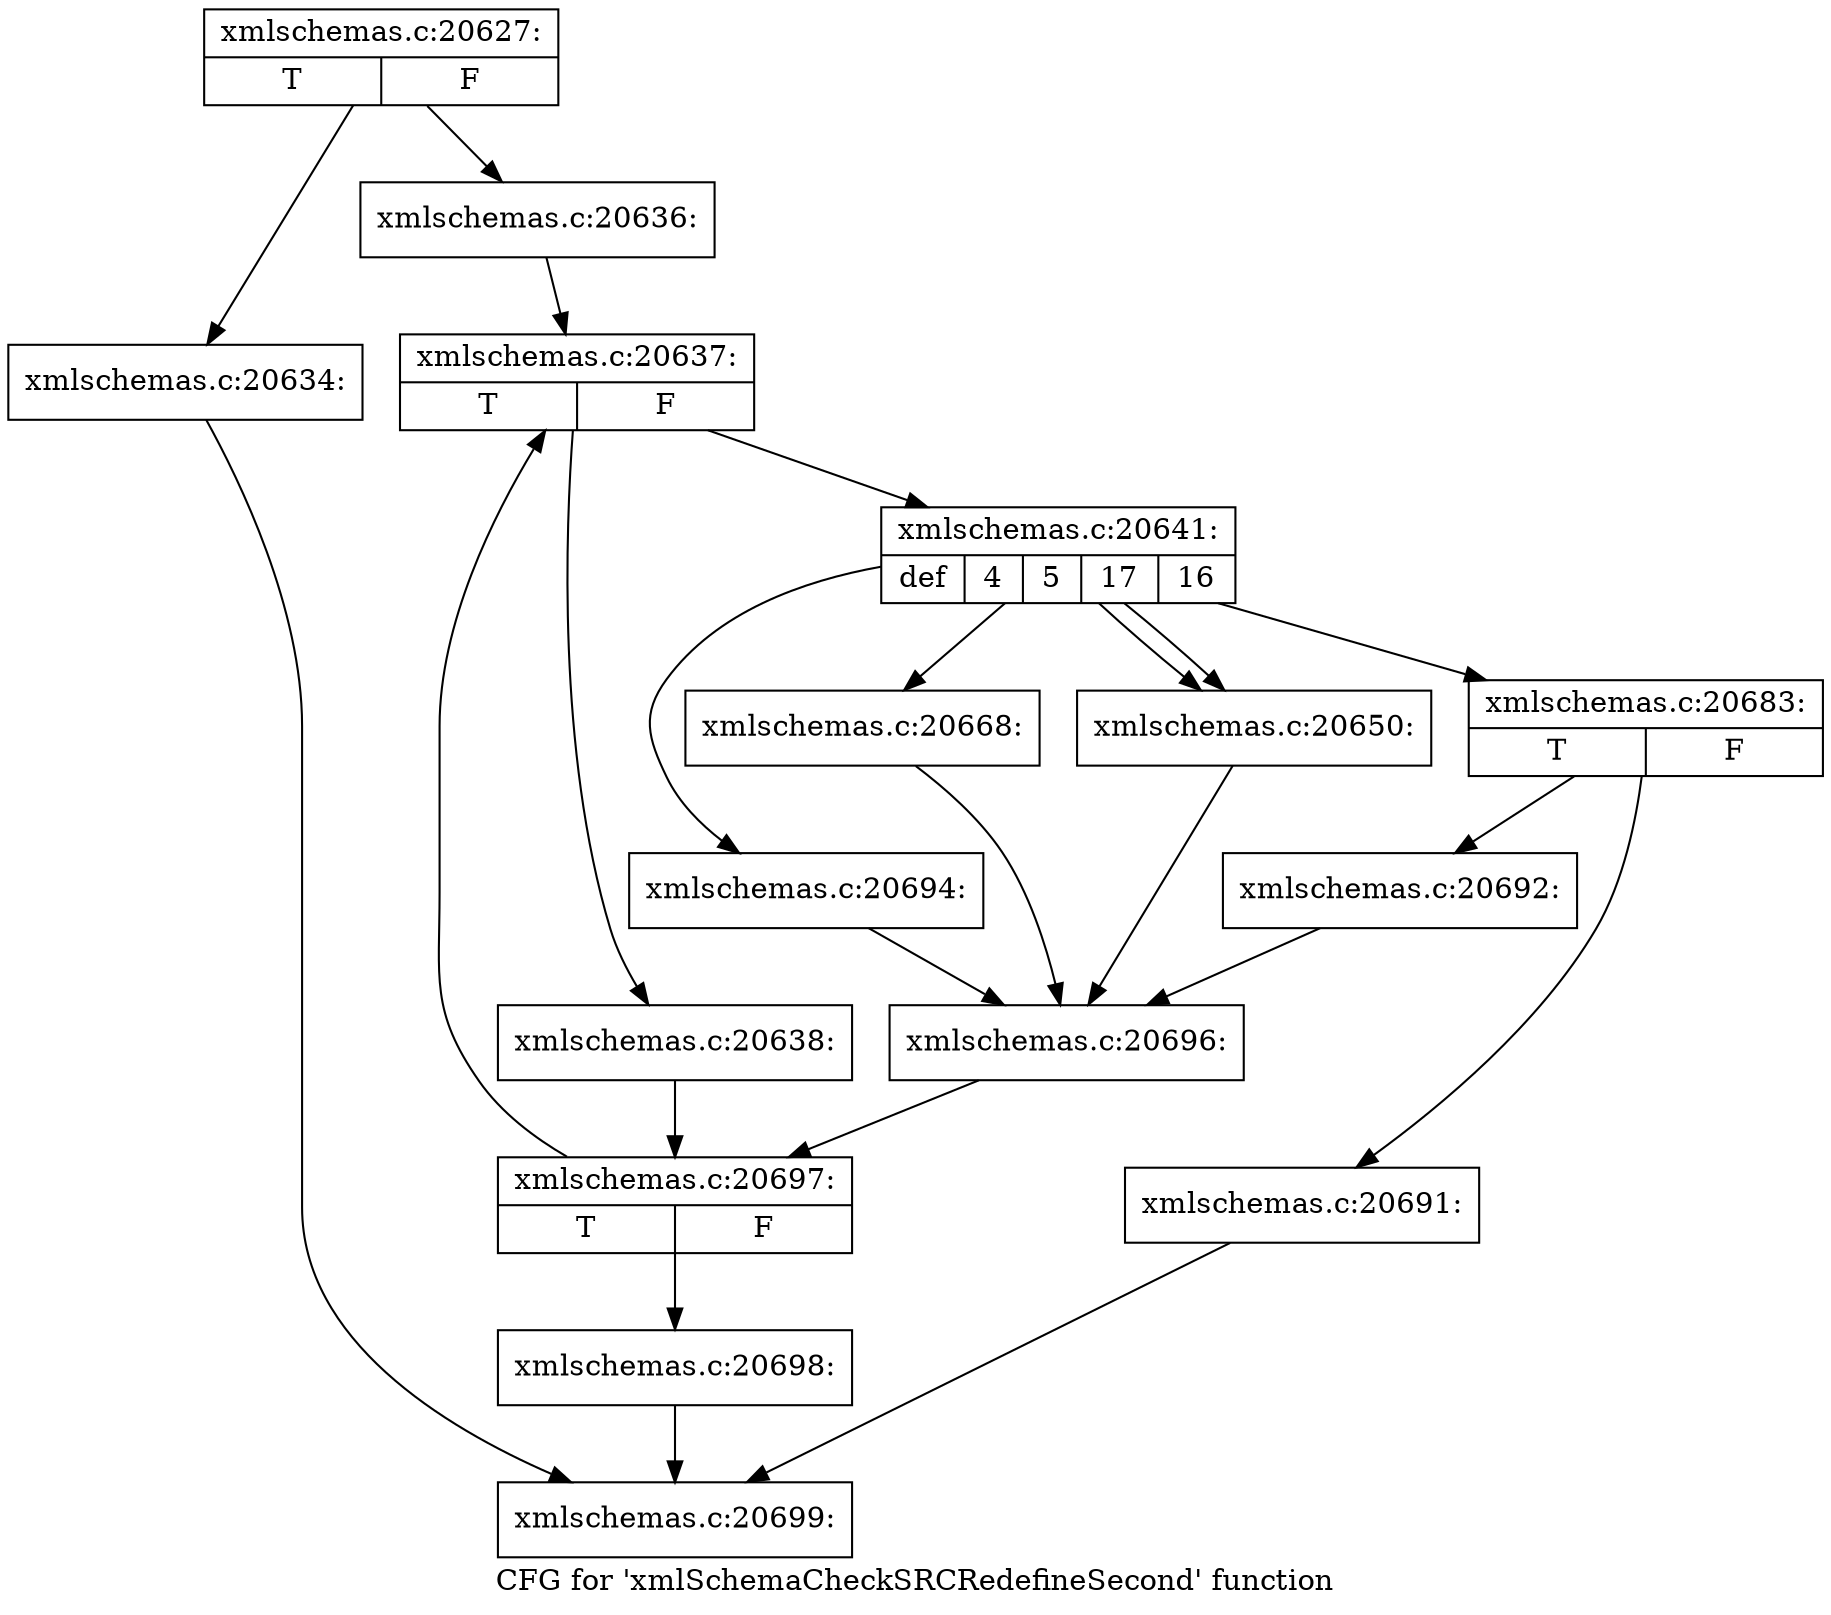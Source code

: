 digraph "CFG for 'xmlSchemaCheckSRCRedefineSecond' function" {
	label="CFG for 'xmlSchemaCheckSRCRedefineSecond' function";

	Node0x521b2d0 [shape=record,label="{xmlschemas.c:20627:|{<s0>T|<s1>F}}"];
	Node0x521b2d0 -> Node0x5226670;
	Node0x521b2d0 -> Node0x52266c0;
	Node0x5226670 [shape=record,label="{xmlschemas.c:20634:}"];
	Node0x5226670 -> Node0x5221eb0;
	Node0x52266c0 [shape=record,label="{xmlschemas.c:20636:}"];
	Node0x52266c0 -> Node0x5226b80;
	Node0x5226b80 [shape=record,label="{xmlschemas.c:20637:|{<s0>T|<s1>F}}"];
	Node0x5226b80 -> Node0x5226eb0;
	Node0x5226b80 -> Node0x5226f00;
	Node0x5226eb0 [shape=record,label="{xmlschemas.c:20638:}"];
	Node0x5226eb0 -> Node0x5226b30;
	Node0x5226f00 [shape=record,label="{xmlschemas.c:20641:|{<s0>def|<s1>4|<s2>5|<s3>17|<s4>16}}"];
	Node0x5226f00 -> Node0x5227a90;
	Node0x5226f00 -> Node0x5227dd0;
	Node0x5226f00 -> Node0x5227dd0;
	Node0x5226f00 -> Node0x52282b0;
	Node0x5226f00 -> Node0x5228390;
	Node0x5227dd0 [shape=record,label="{xmlschemas.c:20650:}"];
	Node0x5227dd0 -> Node0x5227880;
	Node0x52282b0 [shape=record,label="{xmlschemas.c:20668:}"];
	Node0x52282b0 -> Node0x5227880;
	Node0x5228390 [shape=record,label="{xmlschemas.c:20683:|{<s0>T|<s1>F}}"];
	Node0x5228390 -> Node0x5228df0;
	Node0x5228390 -> Node0x5229e60;
	Node0x5228df0 [shape=record,label="{xmlschemas.c:20691:}"];
	Node0x5228df0 -> Node0x5221eb0;
	Node0x5229e60 [shape=record,label="{xmlschemas.c:20692:}"];
	Node0x5229e60 -> Node0x5227880;
	Node0x5227a90 [shape=record,label="{xmlschemas.c:20694:}"];
	Node0x5227a90 -> Node0x5227880;
	Node0x5227880 [shape=record,label="{xmlschemas.c:20696:}"];
	Node0x5227880 -> Node0x5226b30;
	Node0x5226b30 [shape=record,label="{xmlschemas.c:20697:|{<s0>T|<s1>F}}"];
	Node0x5226b30 -> Node0x5226b80;
	Node0x5226b30 -> Node0x5226ae0;
	Node0x5226ae0 [shape=record,label="{xmlschemas.c:20698:}"];
	Node0x5226ae0 -> Node0x5221eb0;
	Node0x5221eb0 [shape=record,label="{xmlschemas.c:20699:}"];
}
